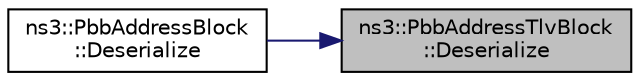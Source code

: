 digraph "ns3::PbbAddressTlvBlock::Deserialize"
{
 // LATEX_PDF_SIZE
  edge [fontname="Helvetica",fontsize="10",labelfontname="Helvetica",labelfontsize="10"];
  node [fontname="Helvetica",fontsize="10",shape=record];
  rankdir="RL";
  Node1 [label="ns3::PbbAddressTlvBlock\l::Deserialize",height=0.2,width=0.4,color="black", fillcolor="grey75", style="filled", fontcolor="black",tooltip="Deserializes a block from the specified buffer."];
  Node1 -> Node2 [dir="back",color="midnightblue",fontsize="10",style="solid",fontname="Helvetica"];
  Node2 [label="ns3::PbbAddressBlock\l::Deserialize",height=0.2,width=0.4,color="black", fillcolor="white", style="filled",URL="$classns3_1_1_pbb_address_block.html#ac3afa495e1765e58ea203d42a8860492",tooltip="Deserializes an address block from the specified buffer."];
}
